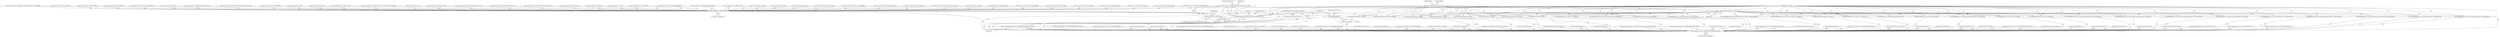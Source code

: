 digraph "0_VeraCrypt_f30f9339c9a0b9bbcc6f5ad38804af39db1f479e@API" {
"1002707" [label="(Call,Irp->IoStatus.Status = StartBootEncryptionSetup (DeviceObject, Irp, irpSp))"];
"1002713" [label="(Call,StartBootEncryptionSetup (DeviceObject, Irp, irpSp))"];
"1000118" [label="(MethodParameterIn,PDEVICE_OBJECT DeviceObject)"];
"1000125" [label="(Call,IoGetCurrentIrpStackLocation (Irp))"];
"1000120" [label="(MethodParameterIn,PIRP Irp)"];
"1000123" [label="(Call,irpSp = IoGetCurrentIrpStackLocation (Irp))"];
"1003077" [label="(Call,NT_SUCCESS (Irp->IoStatus.Status))"];
"1003076" [label="(Call,!NT_SUCCESS (Irp->IoStatus.Status))"];
"1003105" [label="(Call,Dump (\"IOCTL error 0x%08x\n\", Irp->IoStatus.Status))"];
"1003113" [label="(Call,TCCompleteIrp (Irp, Irp->IoStatus.Status, Irp->IoStatus.Information))"];
"1003112" [label="(Return,return TCCompleteIrp (Irp, Irp->IoStatus.Status, Irp->IoStatus.Information);)"];
"1002713" [label="(Call,StartBootEncryptionSetup (DeviceObject, Irp, irpSp))"];
"1003088" [label="(Identifier,irpSp)"];
"1001313" [label="(Call,Irp->IoStatus.Status = STATUS_SUCCESS)"];
"1001650" [label="(Call,Irp->IoStatus.Information = sizeof (VOLUME_PROPERTIES_STRUCT))"];
"1002005" [label="(Call,Irp->IoStatus.Information = sizeof (DISK_GEOMETRY_STRUCT))"];
"1002304" [label="(Call,Irp->IoStatus.Information = 0)"];
"1002715" [label="(Identifier,Irp)"];
"1003113" [label="(Call,TCCompleteIrp (Irp, Irp->IoStatus.Status, Irp->IoStatus.Information))"];
"1002963" [label="(Call,Irp->IoStatus.Status = STATUS_ACCESS_DENIED)"];
"1002245" [label="(Call,Irp->IoStatus.Information = 0)"];
"1002726" [label="(Call,Irp->IoStatus.Status = AbortBootEncryptionSetup())"];
"1001384" [label="(Call,ValidateIOBufferSize (Irp, sizeof (VOLUME_PROPERTIES_STRUCT), ValidateInputOutput))"];
"1002816" [label="(Call,Irp->IoStatus.Status = STATUS_SUCCESS)"];
"1000708" [label="(Call,Irp->IoStatus.Information = NT_SUCCESS (ntStatus) ? sizeof (OPEN_TEST_STRUCT) : 0)"];
"1003075" [label="(ControlStructure,if (!NT_SUCCESS (Irp->IoStatus.Status)))"];
"1002881" [label="(Call,Irp->IoStatus.Status = WriteBootDriveSector (Irp, irpSp))"];
"1000990" [label="(Call,Irp->IoStatus.Status = ntStatus)"];
"1002733" [label="(Call,Irp->IoStatus.Information = 0)"];
"1000159" [label="(Call,Irp->IoStatus.Information = sizeof (LONG))"];
"1001051" [label="(Call,Irp->IoStatus.Information = 0)"];
"1001361" [label="(Call,Irp->IoStatus.Status = STATUS_SUCCESS)"];
"1002708" [label="(Call,Irp->IoStatus.Status)"];
"1002488" [label="(Call,Irp->IoStatus.Information = 0)"];
"1002339" [label="(Call,Irp->IoStatus.Information = sizeof (ProbeRealDriveSizeRequest))"];
"1001064" [label="(Call,Irp->IoStatus.Status = STATUS_ACCESS_DENIED)"];
"1001025" [label="(Call,Irp->IoStatus.Status = STATUS_SUCCESS)"];
"1000213" [label="(Call,ValidateIOBufferSize (Irp, sizeof (int), ValidateOutput))"];
"1000120" [label="(MethodParameterIn,PIRP Irp)"];
"1002655" [label="(Call,Irp->IoStatus.Status = STATUS_SUCCESS)"];
"1002698" [label="(Call,Irp->IoStatus.Status = STATUS_SUCCESS)"];
"1001097" [label="(Call,Irp->IoStatus.Information = 0)"];
"1003061" [label="(Call,Irp->IoStatus.Information = 0)"];
"1000121" [label="(Block,)"];
"1002512" [label="(Call,Irp->IoStatus.Information = sizeof (MOUNT_STRUCT))"];
"1000336" [label="(Call,Irp->IoStatus.Status = STATUS_SUCCESS)"];
"1000256" [label="(Call,Irp->IoStatus.Information = sizeof (int))"];
"1002835" [label="(Call,Irp->IoStatus.Information = 0)"];
"1003076" [label="(Call,!NT_SUCCESS (Irp->IoStatus.Status))"];
"1003036" [label="(Call,Irp->IoStatus.Status = STATUS_SUCCESS)"];
"1003054" [label="(Call,Irp->IoStatus.Status = STATUS_INVALID_PARAMETER)"];
"1001041" [label="(Call,Irp->IoStatus.Status = cacheEmpty ? STATUS_PIPE_EMPTY : STATUS_SUCCESS)"];
"1002955" [label="(Call,Irp->IoStatus.Status = STATUS_SUCCESS)"];
"1002789" [label="(Call,ValidateIOBufferSize (Irp, sizeof (int), ValidateOutput))"];
"1002831" [label="(Call,StartDecoySystemWipe (DeviceObject, Irp, irpSp))"];
"1003112" [label="(Return,return TCCompleteIrp (Irp, Irp->IoStatus.Status, Irp->IoStatus.Information);)"];
"1002526" [label="(Call,MountDevice (DeviceObject, mount))"];
"1002778" [label="(Call,GetBootLoaderFingerprint (Irp, irpSp))"];
"1002647" [label="(Call,Irp->IoStatus.Information = sizeof (UNMOUNT_STRUCT))"];
"1001957" [label="(Call,ValidateIOBufferSize (Irp, sizeof (DISK_GEOMETRY_STRUCT), ValidateInputOutput))"];
"1002940" [label="(Call,Irp->IoStatus.Status = STATUS_SUCCESS)"];
"1002890" [label="(Call,Irp->IoStatus.Information = 0)"];
"1002754" [label="(Call,Irp->IoStatus.Status = GetSetupResult())"];
"1002768" [label="(Call,GetBootLoaderVersion (Irp, irpSp))"];
"1002844" [label="(Call,Irp->IoStatus.Status = AbortDecoySystemWipe())"];
"1002716" [label="(Identifier,irpSp)"];
"1002773" [label="(Call,ReopenBootVolumeHeader (Irp, irpSp))"];
"1000979" [label="(Call,Irp->IoStatus.Information = sizeof (*request))"];
"1002851" [label="(Call,Irp->IoStatus.Information = 0)"];
"1000720" [label="(Call,Irp->IoStatus.Status = ntStatus)"];
"1002979" [label="(Call,Irp->IoStatus.Status = ReadRegistryConfigFlags (FALSE))"];
"1002595" [label="(Call,ValidateIOBufferSize (Irp, sizeof (UNMOUNT_STRUCT), ValidateInputOutput))"];
"1002867" [label="(Call,Irp->IoStatus.Information = 0)"];
"1001718" [label="(Call,ValidateIOBufferSize (Irp, sizeof (DISK_PARTITION_INFO_STRUCT), ValidateInputOutput))"];
"1001368" [label="(Call,Irp->IoStatus.Information = irpSp->Parameters.DeviceIoControl.OutputBufferLength)"];
"1002825" [label="(Call,Irp->IoStatus.Status = StartDecoySystemWipe (DeviceObject, Irp, irpSp))"];
"1000972" [label="(Call,Irp->IoStatus.Status = STATUS_SUCCESS)"];
"1001331" [label="(Call,ValidateIOBufferSize (Irp, sizeof (uint32), ValidateOutput))"];
"1000123" [label="(Call,irpSp = IoGetCurrentIrpStackLocation (Irp))"];
"1002013" [label="(Call,Irp->IoStatus.Status = ntStatus)"];
"1002221" [label="(Call,Irp->IoStatus.Information = sizeof (DISK_GEOMETRY_EX_STRUCT))"];
"1000140" [label="(Call,ValidateIOBufferSize (Irp, sizeof (LONG), ValidateOutput))"];
"1002360" [label="(Call,Irp->IoStatus.Information = 0)"];
"1003115" [label="(Call,Irp->IoStatus.Status)"];
"1002998" [label="(Call,ValidateIOBufferSize (Irp, sizeof (GetSystemDriveDumpConfigRequest), ValidateOutput))"];
"1002900" [label="(Call,ValidateIOBufferSize (Irp, sizeof (GetWarningFlagsRequest), ValidateOutput))"];
"1002714" [label="(Identifier,DeviceObject)"];
"1001661" [label="(Call,ValidateIOBufferSize (Irp, sizeof (RESOLVE_SYMLINK_STRUCT), ValidateInputOutput))"];
"1001700" [label="(Call,Irp->IoStatus.Information = sizeof (RESOLVE_SYMLINK_STRUCT))"];
"1003043" [label="(Call,Irp->IoStatus.Information = sizeof (*request))"];
"1002707" [label="(Call,Irp->IoStatus.Status = StartBootEncryptionSetup (DeviceObject, Irp, irpSp))"];
"1002255" [label="(Call,ValidateIOBufferSize (Irp, sizeof (ProbeRealDriveSizeRequest), ValidateInputOutput))"];
"1003106" [label="(Literal,\"IOCTL error 0x%08x\n\")"];
"1001708" [label="(Call,Irp->IoStatus.Status = ntStatus)"];
"1000124" [label="(Identifier,irpSp)"];
"1000136" [label="(Block,)"];
"1000177" [label="(Call,ValidateIOBufferSize (Irp, sizeof (int), ValidateOutput))"];
"1000997" [label="(Call,Irp->IoStatus.Information = 0)"];
"1002381" [label="(Call,Irp->IoStatus.Information = sizeof (ProbeRealDriveSizeRequest))"];
"1000167" [label="(Call,Irp->IoStatus.Status = STATUS_SUCCESS)"];
"1001087" [label="(Call,Irp->IoStatus.Status = PortableMode ? STATUS_SUCCESS : STATUS_PIPE_EMPTY)"];
"1002876" [label="(Call,GetDecoySystemWipeStatus (Irp, irpSp))"];
"1002311" [label="(Call,Irp->IoStatus.Status = status)"];
"1000195" [label="(Call,Irp->IoStatus.Information = sizeof (int))"];
"1003071" [label="(Call,TCCompleteIrp (Irp, STATUS_INVALID_DEVICE_REQUEST, 0))"];
"1002347" [label="(Call,Irp->IoStatus.Status = STATUS_SUCCESS)"];
"1001107" [label="(Call,ValidateIOBufferSize (Irp, sizeof (MOUNT_LIST_STRUCT), ValidateOutput))"];
"1002783" [label="(Call,GetBootEncryptionAlgorithmName (Irp, irpSp))"];
"1001414" [label="(Call,Irp->IoStatus.Information = 0)"];
"1002520" [label="(Call,Irp->IoStatus.Status = MountDevice (DeviceObject, mount))"];
"1002747" [label="(Call,Irp->IoStatus.Information = 0)"];
"1000274" [label="(Call,ValidateIOBufferSize (Irp, sizeof (int), ValidateOutput))"];
"1002860" [label="(Call,Irp->IoStatus.Status = GetDecoySystemWipeResult())"];
"1001032" [label="(Call,Irp->IoStatus.Information = 0)"];
"1002238" [label="(Call,Irp->IoStatus.Status = STATUS_INSUFFICIENT_RESOURCES)"];
"1002987" [label="(Call,Irp->IoStatus.Information = 0)"];
"1000264" [label="(Call,Irp->IoStatus.Status = STATUS_SUCCESS)"];
"1003107" [label="(Call,Irp->IoStatus.Status)"];
"1001939" [label="(Call,Irp->IoStatus.Information = sizeof (DISK_PARTITION_INFO_STRUCT))"];
"1000118" [label="(MethodParameterIn,PDEVICE_OBJECT DeviceObject)"];
"1002808" [label="(Call,Irp->IoStatus.Information = sizeof (int))"];
"1002023" [label="(Call,ValidateIOBufferSize (Irp, sizeof (DISK_GEOMETRY_EX_STRUCT), ValidateInputOutput))"];
"1001947" [label="(Call,Irp->IoStatus.Status = ntStatus)"];
"1002970" [label="(Call,Irp->IoStatus.Information = 0)"];
"1002367" [label="(Call,Irp->IoStatus.Status = status)"];
"1000203" [label="(Call,Irp->IoStatus.Status = STATUS_SUCCESS)"];
"1002720" [label="(Identifier,Irp)"];
"1001407" [label="(Call,Irp->IoStatus.Status = STATUS_INVALID_PARAMETER)"];
"1003078" [label="(Call,Irp->IoStatus.Status)"];
"1003105" [label="(Call,Dump (\"IOCTL error 0x%08x\n\", Irp->IoStatus.Status))"];
"1002742" [label="(Call,GetBootEncryptionStatus (Irp, irpSp))"];
"1001071" [label="(Call,Irp->IoStatus.Information = 0)"];
"1002717" [label="(Call,Irp->IoStatus.Information = 0)"];
"1003092" [label="(Block,)"];
"1003077" [label="(Call,NT_SUCCESS (Irp->IoStatus.Status))"];
"1002481" [label="(Call,Irp->IoStatus.Status = STATUS_INVALID_PARAMETER)"];
"1002665" [label="(Call,ValidateIOBufferSize (Irp, sizeof (UNMOUNT_STRUCT), ValidateInputOutput))"];
"1000126" [label="(Identifier,Irp)"];
"1003125" [label="(MethodReturn,NTSTATUS)"];
"1002887" [label="(Call,WriteBootDriveSector (Irp, irpSp))"];
"1001015" [label="(Call,Irp->IoStatus.Information = 0)"];
"1000125" [label="(Call,IoGetCurrentIrpStackLocation (Irp))"];
"1003120" [label="(Call,Irp->IoStatus.Information)"];
"1000132" [label="(Identifier,irpSp)"];
"1000748" [label="(Call,ValidateIOBufferSize (Irp, sizeof (GetSystemDriveConfigurationRequest), ValidateInputOutput))"];
"1003114" [label="(Identifier,Irp)"];
"1001643" [label="(Call,Irp->IoStatus.Status = STATUS_SUCCESS)"];
"1000328" [label="(Call,Irp->IoStatus.Information = sizeof (int))"];
"1001320" [label="(Call,Irp->IoStatus.Information = sizeof (MOUNT_LIST_STRUCT))"];
"1000367" [label="(Call,ValidateIOBufferSize (Irp, sizeof (OPEN_TEST_STRUCT), ValidateInputOutput))"];
"1002229" [label="(Call,Irp->IoStatus.Status = ntStatus)"];
"1002690" [label="(Call,Irp->IoStatus.Information = sizeof (UNMOUNT_STRUCT))"];
"1002399" [label="(Call,ValidateIOBufferSize (Irp, sizeof (MOUNT_STRUCT), ValidateInputOutput))"];
"1002389" [label="(Call,Irp->IoStatus.Status = status)"];
"1001008" [label="(Call,Irp->IoStatus.Status = ntStatus)"];
"1002932" [label="(Call,Irp->IoStatus.Information = sizeof (GetWarningFlagsRequest))"];
"1002763" [label="(Call,GetBootDriveVolumeProperties (Irp, irpSp))"];
"1002707" -> "1000136"  [label="AST: "];
"1002707" -> "1002713"  [label="CFG: "];
"1002708" -> "1002707"  [label="AST: "];
"1002713" -> "1002707"  [label="AST: "];
"1002720" -> "1002707"  [label="CFG: "];
"1002707" -> "1003125"  [label="DDG: "];
"1002713" -> "1002707"  [label="DDG: "];
"1002713" -> "1002707"  [label="DDG: "];
"1002713" -> "1002707"  [label="DDG: "];
"1002707" -> "1003077"  [label="DDG: "];
"1002713" -> "1002716"  [label="CFG: "];
"1002714" -> "1002713"  [label="AST: "];
"1002715" -> "1002713"  [label="AST: "];
"1002716" -> "1002713"  [label="AST: "];
"1002713" -> "1003125"  [label="DDG: "];
"1002713" -> "1003125"  [label="DDG: "];
"1000118" -> "1002713"  [label="DDG: "];
"1000125" -> "1002713"  [label="DDG: "];
"1000120" -> "1002713"  [label="DDG: "];
"1000123" -> "1002713"  [label="DDG: "];
"1002713" -> "1003113"  [label="DDG: "];
"1000118" -> "1000117"  [label="AST: "];
"1000118" -> "1003125"  [label="DDG: "];
"1000118" -> "1002526"  [label="DDG: "];
"1000118" -> "1002831"  [label="DDG: "];
"1000125" -> "1000123"  [label="AST: "];
"1000125" -> "1000126"  [label="CFG: "];
"1000126" -> "1000125"  [label="AST: "];
"1000123" -> "1000125"  [label="CFG: "];
"1000125" -> "1000123"  [label="DDG: "];
"1000120" -> "1000125"  [label="DDG: "];
"1000125" -> "1000140"  [label="DDG: "];
"1000125" -> "1000177"  [label="DDG: "];
"1000125" -> "1000213"  [label="DDG: "];
"1000125" -> "1000274"  [label="DDG: "];
"1000125" -> "1000367"  [label="DDG: "];
"1000125" -> "1000748"  [label="DDG: "];
"1000125" -> "1001107"  [label="DDG: "];
"1000125" -> "1001331"  [label="DDG: "];
"1000125" -> "1001384"  [label="DDG: "];
"1000125" -> "1001661"  [label="DDG: "];
"1000125" -> "1001718"  [label="DDG: "];
"1000125" -> "1001957"  [label="DDG: "];
"1000125" -> "1002023"  [label="DDG: "];
"1000125" -> "1002255"  [label="DDG: "];
"1000125" -> "1002399"  [label="DDG: "];
"1000125" -> "1002595"  [label="DDG: "];
"1000125" -> "1002665"  [label="DDG: "];
"1000125" -> "1002742"  [label="DDG: "];
"1000125" -> "1002763"  [label="DDG: "];
"1000125" -> "1002768"  [label="DDG: "];
"1000125" -> "1002773"  [label="DDG: "];
"1000125" -> "1002778"  [label="DDG: "];
"1000125" -> "1002783"  [label="DDG: "];
"1000125" -> "1002789"  [label="DDG: "];
"1000125" -> "1002831"  [label="DDG: "];
"1000125" -> "1002876"  [label="DDG: "];
"1000125" -> "1002887"  [label="DDG: "];
"1000125" -> "1002900"  [label="DDG: "];
"1000125" -> "1002998"  [label="DDG: "];
"1000125" -> "1003071"  [label="DDG: "];
"1000125" -> "1003113"  [label="DDG: "];
"1000120" -> "1000117"  [label="AST: "];
"1000120" -> "1003125"  [label="DDG: "];
"1000120" -> "1000140"  [label="DDG: "];
"1000120" -> "1000177"  [label="DDG: "];
"1000120" -> "1000213"  [label="DDG: "];
"1000120" -> "1000274"  [label="DDG: "];
"1000120" -> "1000367"  [label="DDG: "];
"1000120" -> "1000748"  [label="DDG: "];
"1000120" -> "1001107"  [label="DDG: "];
"1000120" -> "1001331"  [label="DDG: "];
"1000120" -> "1001384"  [label="DDG: "];
"1000120" -> "1001661"  [label="DDG: "];
"1000120" -> "1001718"  [label="DDG: "];
"1000120" -> "1001957"  [label="DDG: "];
"1000120" -> "1002023"  [label="DDG: "];
"1000120" -> "1002255"  [label="DDG: "];
"1000120" -> "1002399"  [label="DDG: "];
"1000120" -> "1002595"  [label="DDG: "];
"1000120" -> "1002665"  [label="DDG: "];
"1000120" -> "1002742"  [label="DDG: "];
"1000120" -> "1002763"  [label="DDG: "];
"1000120" -> "1002768"  [label="DDG: "];
"1000120" -> "1002773"  [label="DDG: "];
"1000120" -> "1002778"  [label="DDG: "];
"1000120" -> "1002783"  [label="DDG: "];
"1000120" -> "1002789"  [label="DDG: "];
"1000120" -> "1002831"  [label="DDG: "];
"1000120" -> "1002876"  [label="DDG: "];
"1000120" -> "1002887"  [label="DDG: "];
"1000120" -> "1002900"  [label="DDG: "];
"1000120" -> "1002998"  [label="DDG: "];
"1000120" -> "1003071"  [label="DDG: "];
"1000120" -> "1003113"  [label="DDG: "];
"1000123" -> "1000121"  [label="AST: "];
"1000124" -> "1000123"  [label="AST: "];
"1000132" -> "1000123"  [label="CFG: "];
"1000123" -> "1003125"  [label="DDG: "];
"1000123" -> "1003125"  [label="DDG: "];
"1000123" -> "1002742"  [label="DDG: "];
"1000123" -> "1002763"  [label="DDG: "];
"1000123" -> "1002768"  [label="DDG: "];
"1000123" -> "1002773"  [label="DDG: "];
"1000123" -> "1002778"  [label="DDG: "];
"1000123" -> "1002783"  [label="DDG: "];
"1000123" -> "1002831"  [label="DDG: "];
"1000123" -> "1002876"  [label="DDG: "];
"1000123" -> "1002887"  [label="DDG: "];
"1003077" -> "1003076"  [label="AST: "];
"1003077" -> "1003078"  [label="CFG: "];
"1003078" -> "1003077"  [label="AST: "];
"1003076" -> "1003077"  [label="CFG: "];
"1003077" -> "1003076"  [label="DDG: "];
"1000167" -> "1003077"  [label="DDG: "];
"1001025" -> "1003077"  [label="DDG: "];
"1001708" -> "1003077"  [label="DDG: "];
"1002825" -> "1003077"  [label="DDG: "];
"1002229" -> "1003077"  [label="DDG: "];
"1001313" -> "1003077"  [label="DDG: "];
"1002844" -> "1003077"  [label="DDG: "];
"1002979" -> "1003077"  [label="DDG: "];
"1003036" -> "1003077"  [label="DDG: "];
"1002726" -> "1003077"  [label="DDG: "];
"1002347" -> "1003077"  [label="DDG: "];
"1000990" -> "1003077"  [label="DDG: "];
"1001087" -> "1003077"  [label="DDG: "];
"1002655" -> "1003077"  [label="DDG: "];
"1001041" -> "1003077"  [label="DDG: "];
"1003054" -> "1003077"  [label="DDG: "];
"1002955" -> "1003077"  [label="DDG: "];
"1000264" -> "1003077"  [label="DDG: "];
"1002881" -> "1003077"  [label="DDG: "];
"1001407" -> "1003077"  [label="DDG: "];
"1002698" -> "1003077"  [label="DDG: "];
"1001643" -> "1003077"  [label="DDG: "];
"1002367" -> "1003077"  [label="DDG: "];
"1001008" -> "1003077"  [label="DDG: "];
"1002238" -> "1003077"  [label="DDG: "];
"1000720" -> "1003077"  [label="DDG: "];
"1000972" -> "1003077"  [label="DDG: "];
"1001947" -> "1003077"  [label="DDG: "];
"1002754" -> "1003077"  [label="DDG: "];
"1001064" -> "1003077"  [label="DDG: "];
"1002481" -> "1003077"  [label="DDG: "];
"1002816" -> "1003077"  [label="DDG: "];
"1002311" -> "1003077"  [label="DDG: "];
"1002013" -> "1003077"  [label="DDG: "];
"1002389" -> "1003077"  [label="DDG: "];
"1002963" -> "1003077"  [label="DDG: "];
"1002520" -> "1003077"  [label="DDG: "];
"1000336" -> "1003077"  [label="DDG: "];
"1001361" -> "1003077"  [label="DDG: "];
"1002860" -> "1003077"  [label="DDG: "];
"1000203" -> "1003077"  [label="DDG: "];
"1002940" -> "1003077"  [label="DDG: "];
"1003077" -> "1003105"  [label="DDG: "];
"1003077" -> "1003113"  [label="DDG: "];
"1003076" -> "1003075"  [label="AST: "];
"1003088" -> "1003076"  [label="CFG: "];
"1003114" -> "1003076"  [label="CFG: "];
"1003076" -> "1003125"  [label="DDG: "];
"1003076" -> "1003125"  [label="DDG: "];
"1003105" -> "1003092"  [label="AST: "];
"1003105" -> "1003107"  [label="CFG: "];
"1003106" -> "1003105"  [label="AST: "];
"1003107" -> "1003105"  [label="AST: "];
"1003114" -> "1003105"  [label="CFG: "];
"1003105" -> "1003125"  [label="DDG: "];
"1003105" -> "1003113"  [label="DDG: "];
"1003113" -> "1003112"  [label="AST: "];
"1003113" -> "1003120"  [label="CFG: "];
"1003114" -> "1003113"  [label="AST: "];
"1003115" -> "1003113"  [label="AST: "];
"1003120" -> "1003113"  [label="AST: "];
"1003112" -> "1003113"  [label="CFG: "];
"1003113" -> "1003125"  [label="DDG: "];
"1003113" -> "1003125"  [label="DDG: "];
"1003113" -> "1003125"  [label="DDG: "];
"1003113" -> "1003125"  [label="DDG: "];
"1003113" -> "1003112"  [label="DDG: "];
"1000177" -> "1003113"  [label="DDG: "];
"1002887" -> "1003113"  [label="DDG: "];
"1000213" -> "1003113"  [label="DDG: "];
"1000140" -> "1003113"  [label="DDG: "];
"1002742" -> "1003113"  [label="DDG: "];
"1002595" -> "1003113"  [label="DDG: "];
"1002255" -> "1003113"  [label="DDG: "];
"1002768" -> "1003113"  [label="DDG: "];
"1002023" -> "1003113"  [label="DDG: "];
"1000274" -> "1003113"  [label="DDG: "];
"1001661" -> "1003113"  [label="DDG: "];
"1002399" -> "1003113"  [label="DDG: "];
"1002778" -> "1003113"  [label="DDG: "];
"1002665" -> "1003113"  [label="DDG: "];
"1001384" -> "1003113"  [label="DDG: "];
"1001107" -> "1003113"  [label="DDG: "];
"1001331" -> "1003113"  [label="DDG: "];
"1002876" -> "1003113"  [label="DDG: "];
"1001957" -> "1003113"  [label="DDG: "];
"1002773" -> "1003113"  [label="DDG: "];
"1002763" -> "1003113"  [label="DDG: "];
"1002789" -> "1003113"  [label="DDG: "];
"1000367" -> "1003113"  [label="DDG: "];
"1002783" -> "1003113"  [label="DDG: "];
"1001718" -> "1003113"  [label="DDG: "];
"1002998" -> "1003113"  [label="DDG: "];
"1002900" -> "1003113"  [label="DDG: "];
"1000748" -> "1003113"  [label="DDG: "];
"1002831" -> "1003113"  [label="DDG: "];
"1000708" -> "1003113"  [label="DDG: "];
"1002245" -> "1003113"  [label="DDG: "];
"1002647" -> "1003113"  [label="DDG: "];
"1001650" -> "1003113"  [label="DDG: "];
"1001414" -> "1003113"  [label="DDG: "];
"1001015" -> "1003113"  [label="DDG: "];
"1001939" -> "1003113"  [label="DDG: "];
"1002690" -> "1003113"  [label="DDG: "];
"1002747" -> "1003113"  [label="DDG: "];
"1001071" -> "1003113"  [label="DDG: "];
"1000328" -> "1003113"  [label="DDG: "];
"1001032" -> "1003113"  [label="DDG: "];
"1002808" -> "1003113"  [label="DDG: "];
"1002360" -> "1003113"  [label="DDG: "];
"1002512" -> "1003113"  [label="DDG: "];
"1002867" -> "1003113"  [label="DDG: "];
"1003061" -> "1003113"  [label="DDG: "];
"1002381" -> "1003113"  [label="DDG: "];
"1000997" -> "1003113"  [label="DDG: "];
"1002221" -> "1003113"  [label="DDG: "];
"1002932" -> "1003113"  [label="DDG: "];
"1002987" -> "1003113"  [label="DDG: "];
"1000159" -> "1003113"  [label="DDG: "];
"1001097" -> "1003113"  [label="DDG: "];
"1001320" -> "1003113"  [label="DDG: "];
"1002339" -> "1003113"  [label="DDG: "];
"1002005" -> "1003113"  [label="DDG: "];
"1002970" -> "1003113"  [label="DDG: "];
"1000979" -> "1003113"  [label="DDG: "];
"1003043" -> "1003113"  [label="DDG: "];
"1001700" -> "1003113"  [label="DDG: "];
"1002304" -> "1003113"  [label="DDG: "];
"1002488" -> "1003113"  [label="DDG: "];
"1002733" -> "1003113"  [label="DDG: "];
"1000256" -> "1003113"  [label="DDG: "];
"1000195" -> "1003113"  [label="DDG: "];
"1002717" -> "1003113"  [label="DDG: "];
"1002835" -> "1003113"  [label="DDG: "];
"1001368" -> "1003113"  [label="DDG: "];
"1001051" -> "1003113"  [label="DDG: "];
"1002851" -> "1003113"  [label="DDG: "];
"1002890" -> "1003113"  [label="DDG: "];
"1003112" -> "1000121"  [label="AST: "];
"1003125" -> "1003112"  [label="CFG: "];
"1003112" -> "1003125"  [label="DDG: "];
}
